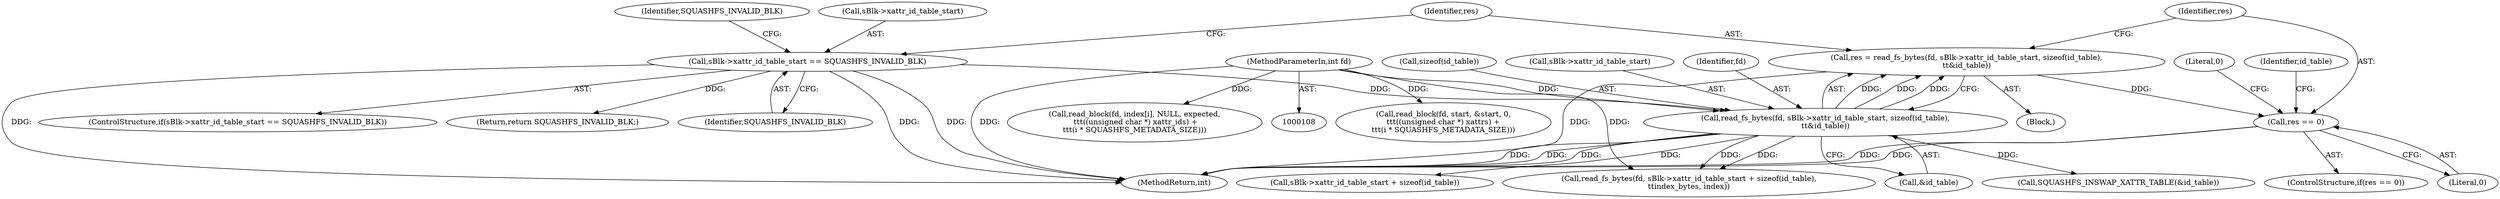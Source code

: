 digraph "0_squashfs-tools_f95864afe8833fe3ad782d714b41378e860977b1@API" {
"1000134" [label="(Call,res = read_fs_bytes(fd, sBlk->xattr_id_table_start, sizeof(id_table),\n\t\t&id_table))"];
"1000136" [label="(Call,read_fs_bytes(fd, sBlk->xattr_id_table_start, sizeof(id_table),\n\t\t&id_table))"];
"1000109" [label="(MethodParameterIn,int fd)"];
"1000127" [label="(Call,sBlk->xattr_id_table_start == SQUASHFS_INVALID_BLK)"];
"1000146" [label="(Call,res == 0)"];
"1000109" [label="(MethodParameterIn,int fd)"];
"1000150" [label="(Literal,0)"];
"1000198" [label="(Call,sBlk->xattr_id_table_start + sizeof(id_table))"];
"1000131" [label="(Identifier,SQUASHFS_INVALID_BLK)"];
"1000136" [label="(Call,read_fs_bytes(fd, sBlk->xattr_id_table_start, sizeof(id_table),\n\t\t&id_table))"];
"1000329" [label="(Call,read_block(fd, start, &start, 0,\n\t\t\t((unsigned char *) xattrs) +\n\t\t\t(i * SQUASHFS_METADATA_SIZE)))"];
"1000146" [label="(Call,res == 0)"];
"1000138" [label="(Call,sBlk->xattr_id_table_start)"];
"1000133" [label="(Identifier,SQUASHFS_INVALID_BLK)"];
"1000196" [label="(Call,read_fs_bytes(fd, sBlk->xattr_id_table_start + sizeof(id_table),\n\t\tindex_bytes, index))"];
"1000137" [label="(Identifier,fd)"];
"1000153" [label="(Identifier,id_table)"];
"1000145" [label="(ControlStructure,if(res == 0))"];
"1000127" [label="(Call,sBlk->xattr_id_table_start == SQUASHFS_INVALID_BLK)"];
"1000143" [label="(Call,&id_table)"];
"1000399" [label="(MethodReturn,int)"];
"1000134" [label="(Call,res = read_fs_bytes(fd, sBlk->xattr_id_table_start, sizeof(id_table),\n\t\t&id_table))"];
"1000113" [label="(Block,)"];
"1000128" [label="(Call,sBlk->xattr_id_table_start)"];
"1000255" [label="(Call,read_block(fd, index[i], NULL, expected,\n \t\t\t((unsigned char *) xattr_ids) +\n\t\t\t(i * SQUASHFS_METADATA_SIZE)))"];
"1000151" [label="(Call,SQUASHFS_INSWAP_XATTR_TABLE(&id_table))"];
"1000147" [label="(Identifier,res)"];
"1000141" [label="(Call,sizeof(id_table))"];
"1000148" [label="(Literal,0)"];
"1000135" [label="(Identifier,res)"];
"1000126" [label="(ControlStructure,if(sBlk->xattr_id_table_start == SQUASHFS_INVALID_BLK))"];
"1000132" [label="(Return,return SQUASHFS_INVALID_BLK;)"];
"1000134" -> "1000113"  [label="AST: "];
"1000134" -> "1000136"  [label="CFG: "];
"1000135" -> "1000134"  [label="AST: "];
"1000136" -> "1000134"  [label="AST: "];
"1000147" -> "1000134"  [label="CFG: "];
"1000134" -> "1000399"  [label="DDG: "];
"1000136" -> "1000134"  [label="DDG: "];
"1000136" -> "1000134"  [label="DDG: "];
"1000136" -> "1000134"  [label="DDG: "];
"1000134" -> "1000146"  [label="DDG: "];
"1000136" -> "1000143"  [label="CFG: "];
"1000137" -> "1000136"  [label="AST: "];
"1000138" -> "1000136"  [label="AST: "];
"1000141" -> "1000136"  [label="AST: "];
"1000143" -> "1000136"  [label="AST: "];
"1000136" -> "1000399"  [label="DDG: "];
"1000136" -> "1000399"  [label="DDG: "];
"1000136" -> "1000399"  [label="DDG: "];
"1000109" -> "1000136"  [label="DDG: "];
"1000127" -> "1000136"  [label="DDG: "];
"1000136" -> "1000151"  [label="DDG: "];
"1000136" -> "1000196"  [label="DDG: "];
"1000136" -> "1000196"  [label="DDG: "];
"1000136" -> "1000198"  [label="DDG: "];
"1000109" -> "1000108"  [label="AST: "];
"1000109" -> "1000399"  [label="DDG: "];
"1000109" -> "1000196"  [label="DDG: "];
"1000109" -> "1000255"  [label="DDG: "];
"1000109" -> "1000329"  [label="DDG: "];
"1000127" -> "1000126"  [label="AST: "];
"1000127" -> "1000131"  [label="CFG: "];
"1000128" -> "1000127"  [label="AST: "];
"1000131" -> "1000127"  [label="AST: "];
"1000133" -> "1000127"  [label="CFG: "];
"1000135" -> "1000127"  [label="CFG: "];
"1000127" -> "1000399"  [label="DDG: "];
"1000127" -> "1000399"  [label="DDG: "];
"1000127" -> "1000399"  [label="DDG: "];
"1000127" -> "1000132"  [label="DDG: "];
"1000146" -> "1000145"  [label="AST: "];
"1000146" -> "1000148"  [label="CFG: "];
"1000147" -> "1000146"  [label="AST: "];
"1000148" -> "1000146"  [label="AST: "];
"1000150" -> "1000146"  [label="CFG: "];
"1000153" -> "1000146"  [label="CFG: "];
"1000146" -> "1000399"  [label="DDG: "];
"1000146" -> "1000399"  [label="DDG: "];
}
